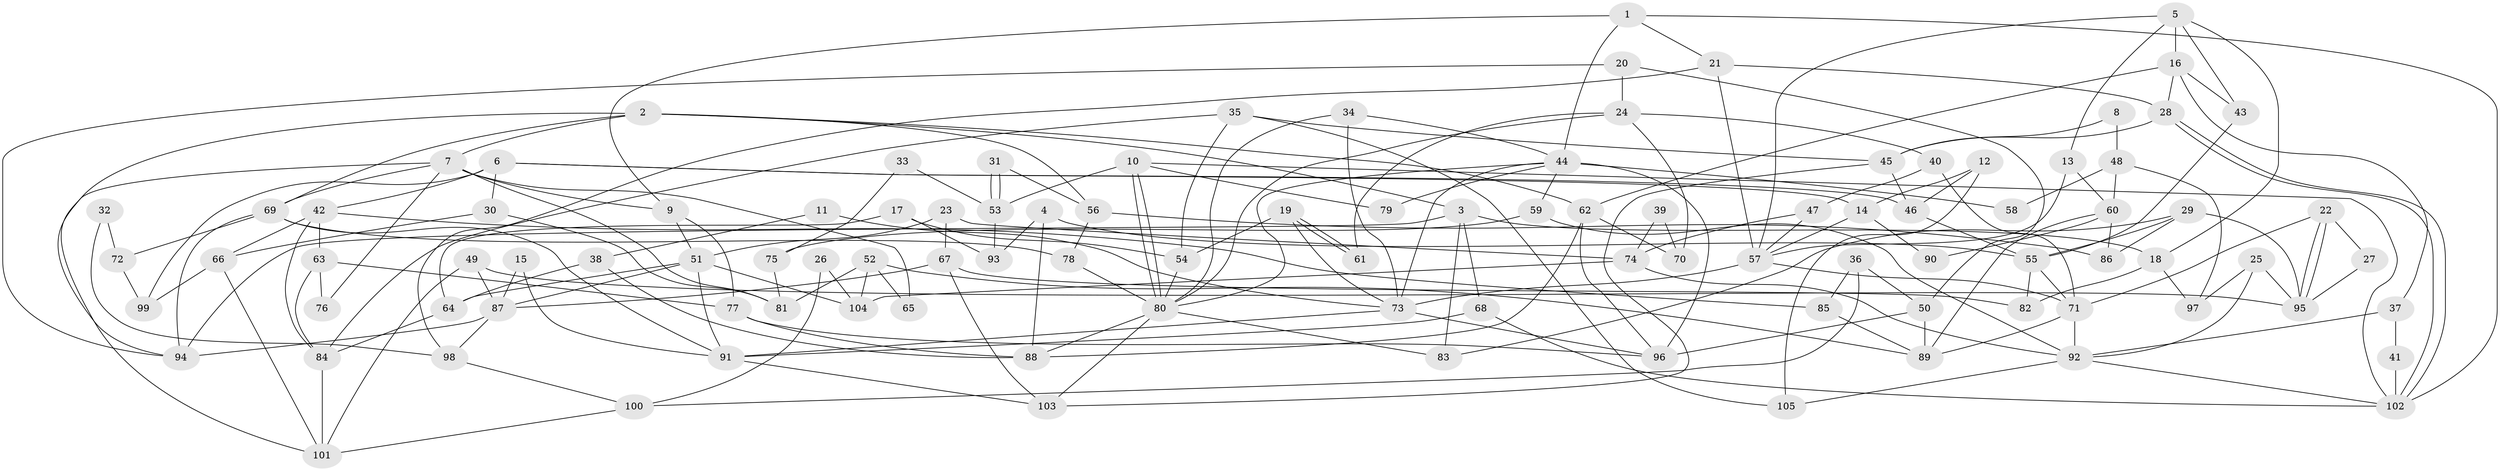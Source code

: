 // coarse degree distribution, {3: 0.09375, 7: 0.15625, 4: 0.1875, 6: 0.09375, 13: 0.03125, 5: 0.15625, 12: 0.03125, 8: 0.125, 9: 0.0625, 10: 0.0625}
// Generated by graph-tools (version 1.1) at 2025/37/03/04/25 23:37:10]
// undirected, 105 vertices, 210 edges
graph export_dot {
  node [color=gray90,style=filled];
  1;
  2;
  3;
  4;
  5;
  6;
  7;
  8;
  9;
  10;
  11;
  12;
  13;
  14;
  15;
  16;
  17;
  18;
  19;
  20;
  21;
  22;
  23;
  24;
  25;
  26;
  27;
  28;
  29;
  30;
  31;
  32;
  33;
  34;
  35;
  36;
  37;
  38;
  39;
  40;
  41;
  42;
  43;
  44;
  45;
  46;
  47;
  48;
  49;
  50;
  51;
  52;
  53;
  54;
  55;
  56;
  57;
  58;
  59;
  60;
  61;
  62;
  63;
  64;
  65;
  66;
  67;
  68;
  69;
  70;
  71;
  72;
  73;
  74;
  75;
  76;
  77;
  78;
  79;
  80;
  81;
  82;
  83;
  84;
  85;
  86;
  87;
  88;
  89;
  90;
  91;
  92;
  93;
  94;
  95;
  96;
  97;
  98;
  99;
  100;
  101;
  102;
  103;
  104;
  105;
  1 -- 44;
  1 -- 21;
  1 -- 9;
  1 -- 102;
  2 -- 7;
  2 -- 94;
  2 -- 3;
  2 -- 56;
  2 -- 62;
  2 -- 69;
  3 -- 68;
  3 -- 18;
  3 -- 83;
  3 -- 94;
  4 -- 93;
  4 -- 88;
  4 -- 55;
  5 -- 18;
  5 -- 16;
  5 -- 13;
  5 -- 43;
  5 -- 57;
  6 -- 46;
  6 -- 42;
  6 -- 14;
  6 -- 30;
  6 -- 99;
  7 -- 9;
  7 -- 69;
  7 -- 65;
  7 -- 76;
  7 -- 81;
  7 -- 101;
  8 -- 48;
  8 -- 45;
  9 -- 77;
  9 -- 51;
  10 -- 102;
  10 -- 80;
  10 -- 80;
  10 -- 53;
  10 -- 79;
  11 -- 38;
  11 -- 73;
  12 -- 46;
  12 -- 105;
  12 -- 14;
  13 -- 57;
  13 -- 60;
  14 -- 57;
  14 -- 90;
  15 -- 91;
  15 -- 87;
  16 -- 62;
  16 -- 43;
  16 -- 28;
  16 -- 37;
  17 -- 64;
  17 -- 54;
  17 -- 93;
  18 -- 82;
  18 -- 97;
  19 -- 73;
  19 -- 61;
  19 -- 61;
  19 -- 54;
  20 -- 24;
  20 -- 94;
  20 -- 50;
  21 -- 57;
  21 -- 28;
  21 -- 98;
  22 -- 71;
  22 -- 95;
  22 -- 95;
  22 -- 27;
  23 -- 67;
  23 -- 51;
  23 -- 74;
  24 -- 40;
  24 -- 80;
  24 -- 61;
  24 -- 70;
  25 -- 95;
  25 -- 92;
  25 -- 97;
  26 -- 104;
  26 -- 100;
  27 -- 95;
  28 -- 102;
  28 -- 102;
  28 -- 45;
  29 -- 95;
  29 -- 83;
  29 -- 55;
  29 -- 86;
  30 -- 66;
  30 -- 81;
  31 -- 56;
  31 -- 53;
  31 -- 53;
  32 -- 72;
  32 -- 98;
  33 -- 53;
  33 -- 75;
  34 -- 73;
  34 -- 80;
  34 -- 44;
  35 -- 54;
  35 -- 45;
  35 -- 84;
  35 -- 105;
  36 -- 100;
  36 -- 50;
  36 -- 85;
  37 -- 92;
  37 -- 41;
  38 -- 88;
  38 -- 64;
  39 -- 74;
  39 -- 70;
  40 -- 47;
  40 -- 71;
  41 -- 102;
  42 -- 84;
  42 -- 85;
  42 -- 63;
  42 -- 66;
  43 -- 55;
  44 -- 96;
  44 -- 58;
  44 -- 59;
  44 -- 73;
  44 -- 79;
  44 -- 80;
  45 -- 103;
  45 -- 46;
  46 -- 55;
  47 -- 74;
  47 -- 57;
  48 -- 60;
  48 -- 97;
  48 -- 58;
  49 -- 101;
  49 -- 87;
  49 -- 95;
  50 -- 89;
  50 -- 96;
  51 -- 104;
  51 -- 64;
  51 -- 87;
  51 -- 91;
  52 -- 89;
  52 -- 81;
  52 -- 65;
  52 -- 104;
  53 -- 93;
  54 -- 80;
  55 -- 71;
  55 -- 82;
  56 -- 78;
  56 -- 86;
  57 -- 71;
  57 -- 73;
  59 -- 92;
  59 -- 75;
  60 -- 86;
  60 -- 89;
  60 -- 90;
  62 -- 96;
  62 -- 70;
  62 -- 88;
  63 -- 77;
  63 -- 76;
  63 -- 84;
  64 -- 84;
  66 -- 101;
  66 -- 99;
  67 -- 103;
  67 -- 87;
  67 -- 82;
  68 -- 91;
  68 -- 102;
  69 -- 91;
  69 -- 72;
  69 -- 78;
  69 -- 94;
  71 -- 89;
  71 -- 92;
  72 -- 99;
  73 -- 91;
  73 -- 96;
  74 -- 92;
  74 -- 104;
  75 -- 81;
  77 -- 88;
  77 -- 96;
  78 -- 80;
  80 -- 83;
  80 -- 88;
  80 -- 103;
  84 -- 101;
  85 -- 89;
  87 -- 94;
  87 -- 98;
  91 -- 103;
  92 -- 102;
  92 -- 105;
  98 -- 100;
  100 -- 101;
}
